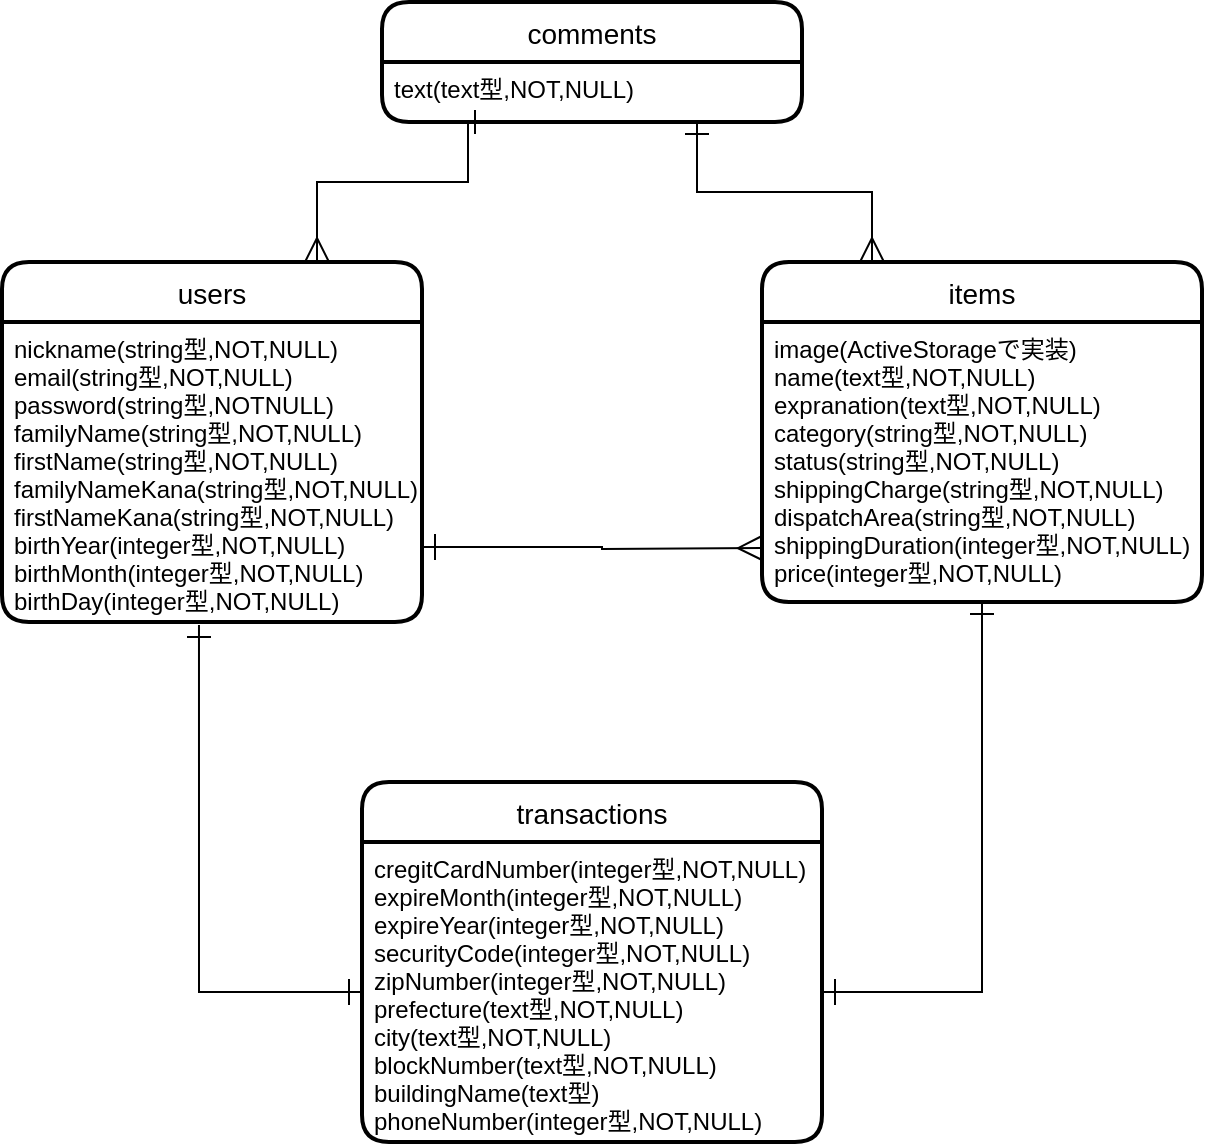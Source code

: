 <mxfile version="13.10.0" type="embed">
    <diagram id="M0rvBLGw-zwj4hd4j7R8" name="Page-1">
        <mxGraphModel dx="334" dy="562" grid="1" gridSize="10" guides="1" tooltips="1" connect="1" arrows="1" fold="1" page="1" pageScale="1" pageWidth="827" pageHeight="1169" math="0" shadow="0">
            <root>
                <mxCell id="0"/>
                <mxCell id="1" parent="0"/>
                <mxCell id="19" style="edgeStyle=orthogonalEdgeStyle;rounded=0;orthogonalLoop=1;jettySize=auto;html=1;exitX=0.75;exitY=0;exitDx=0;exitDy=0;entryX=0.25;entryY=1;entryDx=0;entryDy=0;startArrow=ERmany;startFill=0;endArrow=ERone;endFill=0;endSize=10;startSize=10;" edge="1" parent="1" source="2" target="16">
                    <mxGeometry relative="1" as="geometry">
                        <Array as="points">
                            <mxPoint x="208" y="210"/>
                            <mxPoint x="283" y="210"/>
                        </Array>
                    </mxGeometry>
                </mxCell>
                <mxCell id="2" value="users" style="swimlane;childLayout=stackLayout;horizontal=1;startSize=30;horizontalStack=0;rounded=1;fontSize=14;fontStyle=0;strokeWidth=2;resizeParent=0;resizeLast=1;shadow=0;dashed=0;align=center;" parent="1" vertex="1">
                    <mxGeometry x="50" y="250" width="210" height="180" as="geometry"/>
                </mxCell>
                <mxCell id="3" value="nickname(string型,NOT,NULL)&#10;email(string型,NOT,NULL)&#10;password(string型,NOTNULL)&#10;familyName(string型,NOT,NULL)&#10;firstName(string型,NOT,NULL)&#10;familyNameKana(string型,NOT,NULL)&#10;firstNameKana(string型,NOT,NULL)&#10;birthYear(integer型,NOT,NULL)&#10;birthMonth(integer型,NOT,NULL)&#10;birthDay(integer型,NOT,NULL)&#10;" style="align=left;strokeColor=none;fillColor=none;spacingLeft=4;fontSize=12;verticalAlign=top;resizable=0;rotatable=0;part=1;" parent="2" vertex="1">
                    <mxGeometry y="30" width="210" height="150" as="geometry"/>
                </mxCell>
                <mxCell id="4" value="items" style="swimlane;childLayout=stackLayout;horizontal=1;startSize=30;horizontalStack=0;rounded=1;fontSize=14;fontStyle=0;strokeWidth=2;resizeParent=0;resizeLast=1;shadow=0;dashed=0;align=center;" parent="1" vertex="1">
                    <mxGeometry x="430" y="250" width="220" height="170" as="geometry"/>
                </mxCell>
                <mxCell id="5" value="image(ActiveStorageで実装)&#10;name(text型,NOT,NULL)&#10;expranation(text型,NOT,NULL)&#10;category(string型,NOT,NULL)&#10;status(string型,NOT,NULL)&#10;shippingCharge(string型,NOT,NULL)&#10;dispatchArea(string型,NOT,NULL)&#10;shippingDuration(integer型,NOT,NULL)&#10;price(integer型,NOT,NULL)&#10;" style="align=left;strokeColor=none;fillColor=none;spacingLeft=4;fontSize=12;verticalAlign=top;resizable=0;rotatable=0;part=1;" parent="4" vertex="1">
                    <mxGeometry y="30" width="220" height="140" as="geometry"/>
                </mxCell>
                <mxCell id="6" value="transactions" style="swimlane;childLayout=stackLayout;horizontal=1;startSize=30;horizontalStack=0;rounded=1;fontSize=14;fontStyle=0;strokeWidth=2;resizeParent=0;resizeLast=1;shadow=0;dashed=0;align=center;" parent="1" vertex="1">
                    <mxGeometry x="230" y="510" width="230" height="180" as="geometry"/>
                </mxCell>
                <mxCell id="7" value="cregitCardNumber(integer型,NOT,NULL)&#10;expireMonth(integer型,NOT,NULL)&#10;expireYear(integer型,NOT,NULL)&#10;securityCode(integer型,NOT,NULL)&#10;zipNumber(integer型,NOT,NULL)&#10;prefecture(text型,NOT,NULL)&#10;city(text型,NOT,NULL)&#10;blockNumber(text型,NOT,NULL)&#10;buildingName(text型)&#10;phoneNumber(integer型,NOT,NULL)" style="align=left;strokeColor=none;fillColor=none;spacingLeft=4;fontSize=12;verticalAlign=top;resizable=0;rotatable=0;part=1;" parent="6" vertex="1">
                    <mxGeometry y="30" width="230" height="150" as="geometry"/>
                </mxCell>
                <mxCell id="8" style="edgeStyle=orthogonalEdgeStyle;rounded=0;orthogonalLoop=1;jettySize=auto;html=1;exitX=1;exitY=0.75;exitDx=0;exitDy=0;startArrow=ERone;startFill=0;endArrow=ERmany;endFill=0;strokeWidth=1;endSize=10;startSize=11;" parent="1" source="3" edge="1">
                    <mxGeometry relative="1" as="geometry">
                        <mxPoint x="430" y="393" as="targetPoint"/>
                    </mxGeometry>
                </mxCell>
                <mxCell id="11" style="edgeStyle=orthogonalEdgeStyle;rounded=0;orthogonalLoop=1;jettySize=auto;html=1;exitX=1;exitY=0.5;exitDx=0;exitDy=0;startArrow=ERone;startFill=0;startSize=11;endArrow=ERone;endFill=0;endSize=10;strokeWidth=1;" parent="1" source="7" target="5" edge="1">
                    <mxGeometry relative="1" as="geometry"/>
                </mxCell>
                <mxCell id="12" style="edgeStyle=orthogonalEdgeStyle;rounded=0;orthogonalLoop=1;jettySize=auto;html=1;exitX=0;exitY=0.5;exitDx=0;exitDy=0;entryX=0.469;entryY=1.01;entryDx=0;entryDy=0;entryPerimeter=0;startArrow=ERone;startFill=0;startSize=11;endArrow=ERone;endFill=0;endSize=10;strokeWidth=1;" parent="1" source="7" target="3" edge="1">
                    <mxGeometry relative="1" as="geometry"/>
                </mxCell>
                <mxCell id="15" value="comments" style="swimlane;childLayout=stackLayout;horizontal=1;startSize=30;horizontalStack=0;rounded=1;fontSize=14;fontStyle=0;strokeWidth=2;resizeParent=0;resizeLast=1;shadow=0;dashed=0;align=center;" vertex="1" parent="1">
                    <mxGeometry x="240" y="120" width="210" height="60" as="geometry"/>
                </mxCell>
                <mxCell id="16" value="text(text型,NOT,NULL)&#10;" style="align=left;strokeColor=none;fillColor=none;spacingLeft=4;fontSize=12;verticalAlign=top;resizable=0;rotatable=0;part=1;" vertex="1" parent="15">
                    <mxGeometry y="30" width="210" height="30" as="geometry"/>
                </mxCell>
                <mxCell id="20" style="edgeStyle=orthogonalEdgeStyle;rounded=0;orthogonalLoop=1;jettySize=auto;html=1;exitX=0.75;exitY=1;exitDx=0;exitDy=0;entryX=0.25;entryY=0;entryDx=0;entryDy=0;startArrow=ERone;startFill=0;endArrow=ERmany;endFill=0;startSize=10;endSize=10;" edge="1" parent="1" source="16" target="4">
                    <mxGeometry relative="1" as="geometry"/>
                </mxCell>
            </root>
        </mxGraphModel>
    </diagram>
</mxfile>